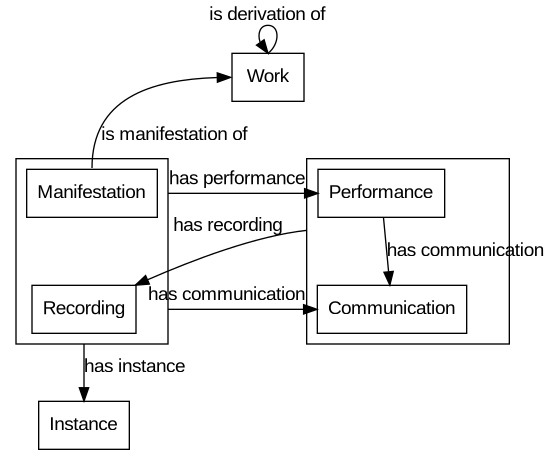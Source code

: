 @startuml
digraph CopyrightOntoCreationModel {
  node [shape=box; fontname="Arial"];
  edge [fontname="Arial"];
  rankdir=TB; compound=true; newrank=true;

  "Work":n -> "Work":n [label="is derivation of"];
  "Work":w -> "Manifestation":n [dir=back, label="is manifestation of"];
  "Work":e -> "Performance":e [dir=back, style=invis];

  subgraph cluster_MR {
    "Manifestation";
    "Recording";
  }
  subgraph cluster_PC {
    "Performance";
    "Communication";
  }

  "Manifestation" -> "Performance" [label="has performance", ltail=cluster_MR];

  "Performance" -> "Communication" [label="has communication"];

  "Recording" -> "Instance" [label="has instance", ltail=cluster_MR];
  "Recording" -> "Communication" [label="has communication", ltail=cluster_MR];

  "Communication":n -> "Recording" [label="has recording", ltail=cluster_PC];

  {rank=same "Manifestation" "Performance"}
  {rank=same "Recording" "Communication"}
}
@enduml
